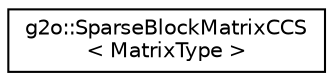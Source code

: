 digraph "Graphical Class Hierarchy"
{
  edge [fontname="Helvetica",fontsize="10",labelfontname="Helvetica",labelfontsize="10"];
  node [fontname="Helvetica",fontsize="10",shape=record];
  rankdir="LR";
  Node0 [label="g2o::SparseBlockMatrixCCS\l\< MatrixType \>",height=0.2,width=0.4,color="black", fillcolor="white", style="filled",URL="$classg2o_1_1_sparse_block_matrix_c_c_s.html",tooltip="Sparse matrix which uses blocks. "];
}
